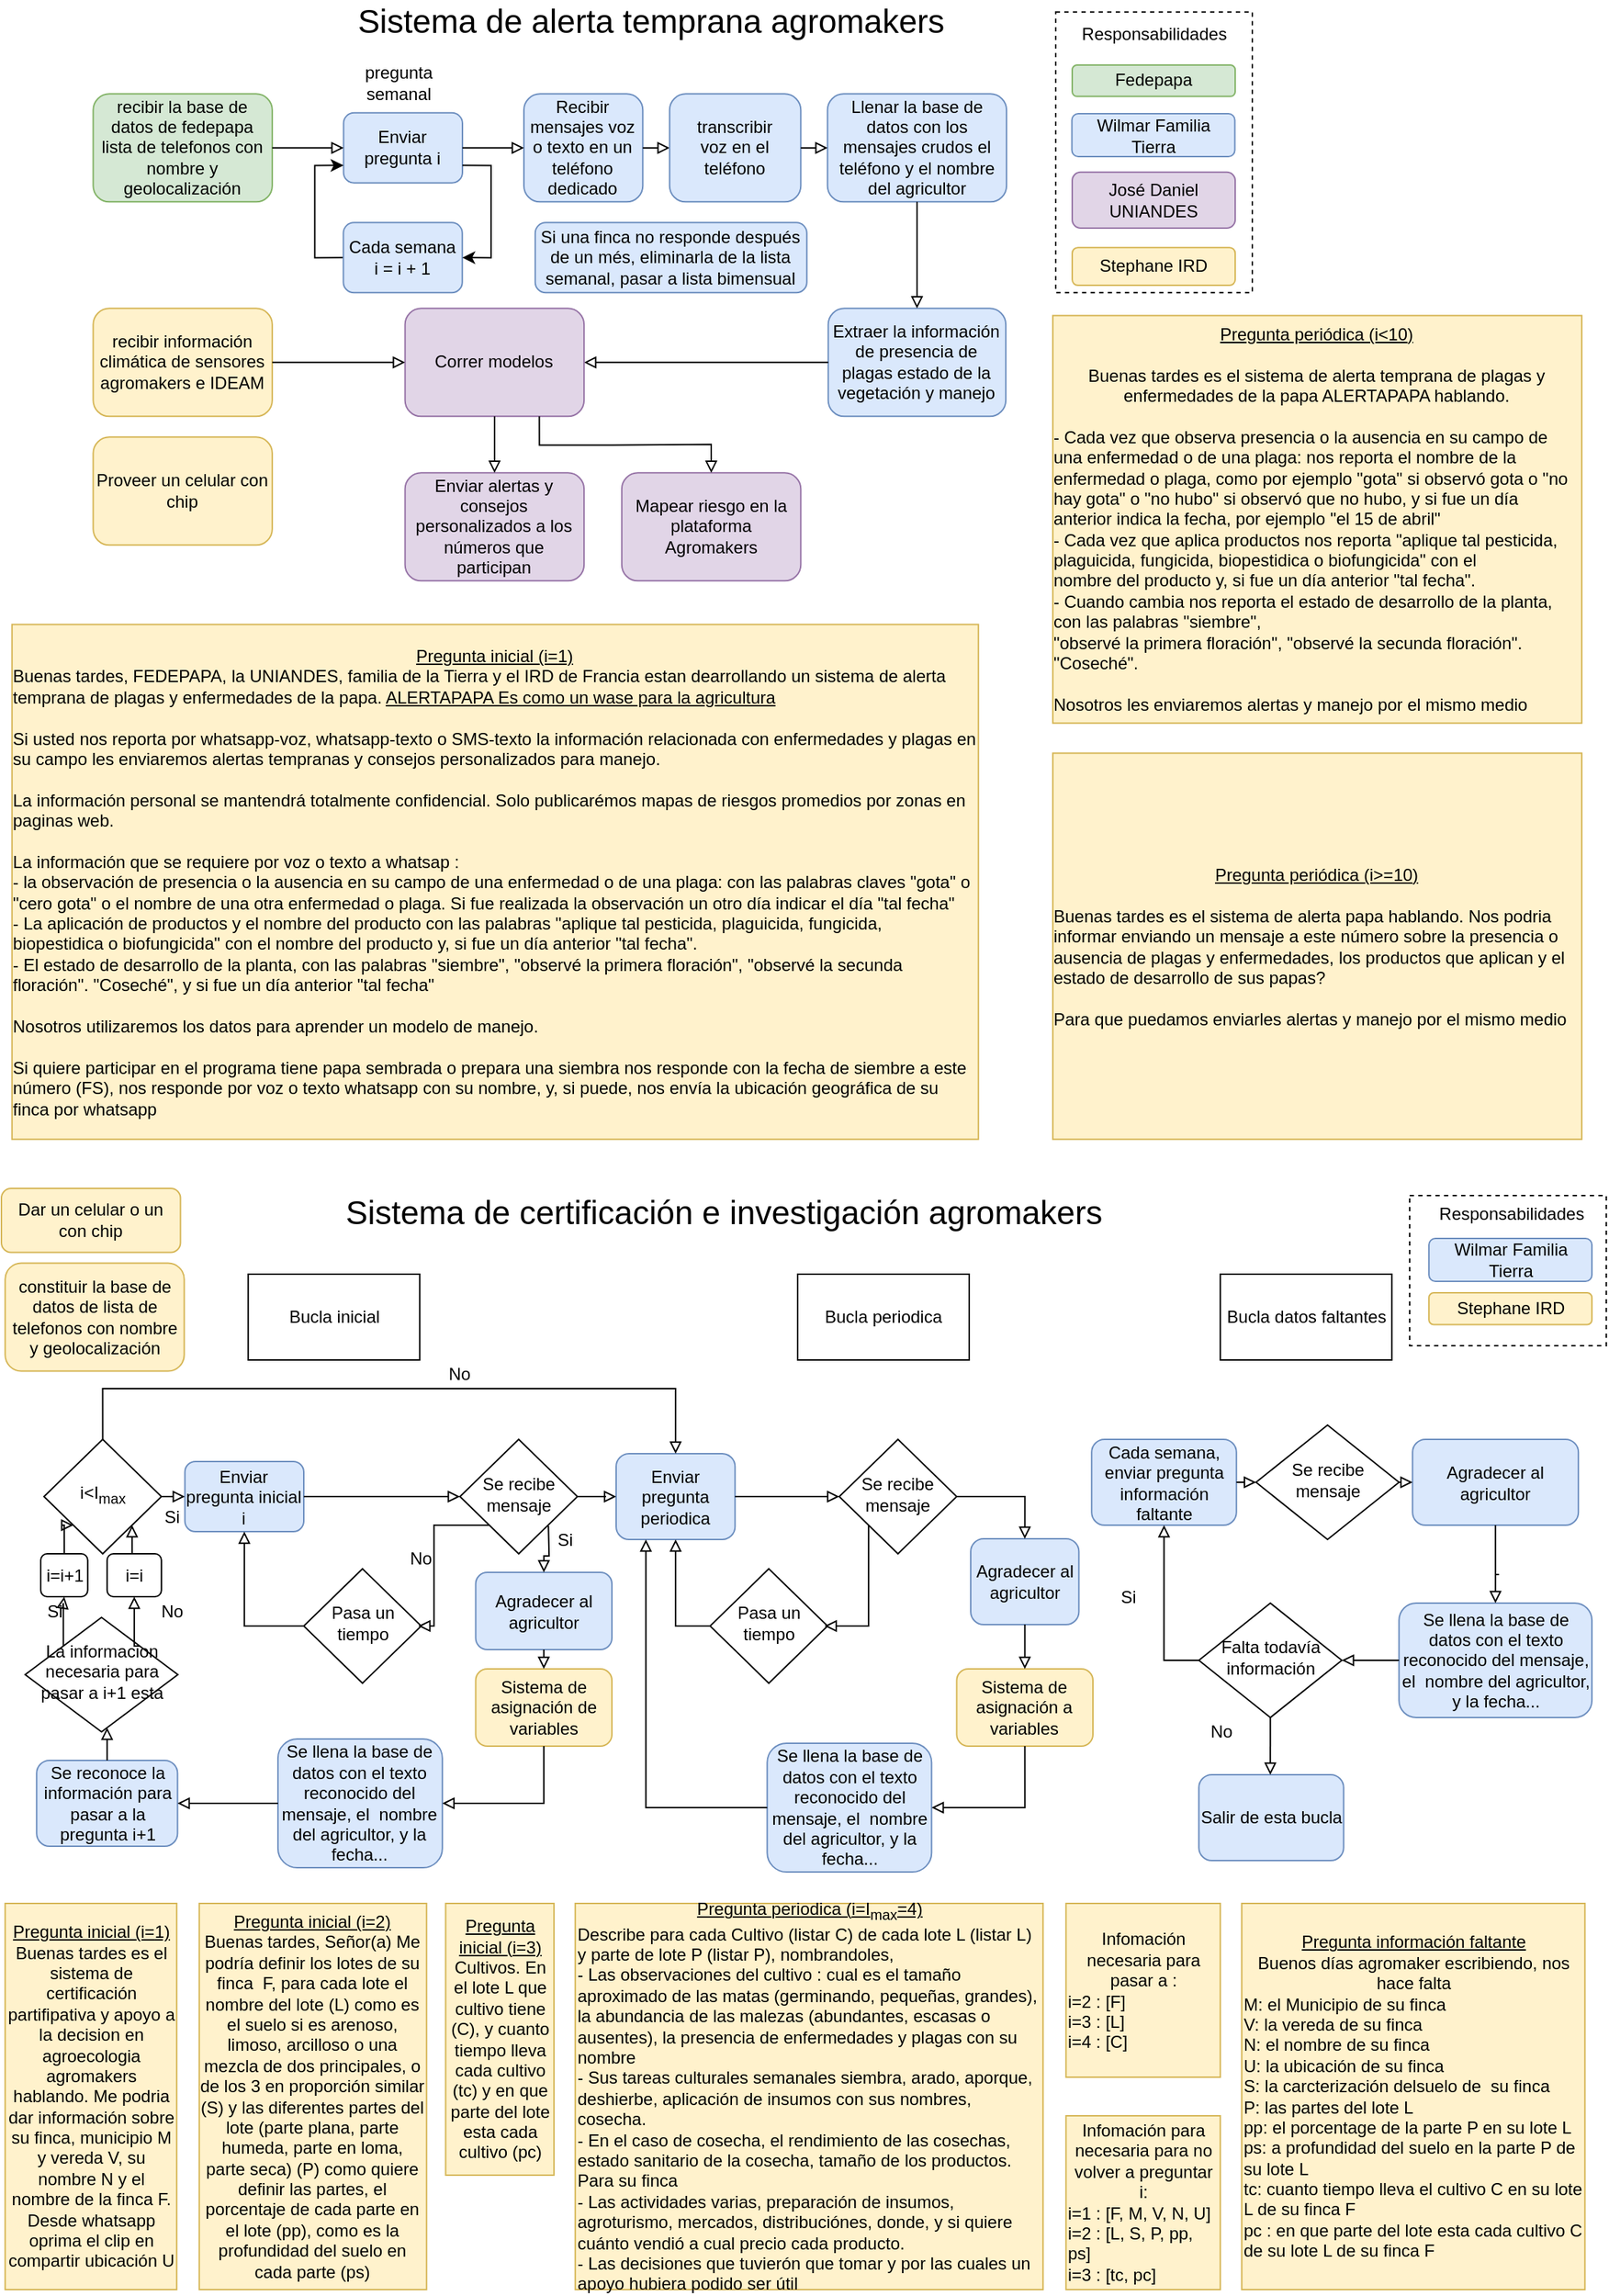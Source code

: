 <mxfile version="12.6.8" type="github">
  <diagram id="C5RBs43oDa-KdzZeNtuy" name="Page-1">
    <mxGraphModel dx="1458" dy="211" grid="1" gridSize="10" guides="1" tooltips="1" connect="1" arrows="1" fold="1" page="1" pageScale="1" pageWidth="1169" pageHeight="827" math="0" shadow="0">
      <root>
        <mxCell id="WIyWlLk6GJQsqaUBKTNV-0"/>
        <mxCell id="WIyWlLk6GJQsqaUBKTNV-1" parent="WIyWlLk6GJQsqaUBKTNV-0"/>
        <mxCell id="ntUJKvOIBmLxlDmZnV4F-119" value="&lt;font style=&quot;font-size: 23px&quot;&gt;Sistema de alerta temprana agromakers&lt;br&gt;&lt;/font&gt;" style="text;html=1;align=center;verticalAlign=middle;resizable=0;points=[];autosize=1;" parent="WIyWlLk6GJQsqaUBKTNV-1" vertex="1">
          <mxGeometry x="269.19" y="843.67" width="430" height="20" as="geometry"/>
        </mxCell>
        <mxCell id="ntUJKvOIBmLxlDmZnV4F-207" value="&lt;div&gt;&lt;u&gt;Pregunta inicial &lt;/u&gt;&lt;u&gt;&lt;u&gt;(i=&lt;/u&gt;1)&lt;/u&gt;&lt;br&gt;&lt;/div&gt;&lt;div align=&quot;left&quot;&gt;Buenas tardes, FEDEPAPA, la UNIANDES, familia de la Tierra y el IRD de Francia estan dearrollando un sistema de alerta temprana de plagas y enfermedades de la papa. &lt;u&gt;ALERTAPAPA Es como un wase para la agricultura&lt;/u&gt;&lt;br&gt;&lt;/div&gt;&lt;div align=&quot;left&quot;&gt;&lt;br&gt;&lt;/div&gt;&lt;div align=&quot;left&quot;&gt;Si usted nos reporta por whatsapp-voz, whatsapp-texto o SMS-texto la información relacionada con enfermedades y plagas en su campo les enviaremos alertas tempranas y consejos personalizados para manejo. &lt;br&gt;&lt;/div&gt;&lt;div align=&quot;left&quot;&gt;&lt;br&gt;&lt;/div&gt;&lt;div align=&quot;left&quot;&gt;La información personal se mantendrá totalmente confidencial. Solo publicarémos mapas de riesgos promedios por zonas en paginas web.&lt;br&gt;&lt;/div&gt;&lt;div align=&quot;left&quot;&gt;&lt;br&gt;&lt;/div&gt;&lt;div align=&quot;left&quot;&gt;La información que se requiere por voz o texto a whatsap :&lt;br&gt;&lt;/div&gt;&lt;div align=&quot;left&quot;&gt;- la observación de presencia o la ausencia en su campo de una enfermedad o de una plaga: con las palabras claves &quot;gota&quot; o &quot;cero gota&quot; o el nombre de una otra enfermedad o plaga. Si fue realizada la observación un otro día indicar el día &quot;tal fecha&quot;&lt;/div&gt;&lt;div align=&quot;left&quot;&gt;- La aplicación de productos y el nombre del producto con las palabras &quot;aplique tal pesticida, plaguicida, fungicida, biopestidica o biofungicida&quot; con el nombre del producto y, si fue un día anterior &quot;tal fecha&quot;.&lt;/div&gt;&lt;div align=&quot;left&quot;&gt;- El estado de desarrollo de la planta, con las palabras &quot;siembre&quot;, &quot;observé la primera floración&quot;, &quot;observé la secunda floración&quot;. &quot;Coseché&quot;, y si fue un día anterior &quot;tal fecha&quot;&lt;br&gt;&lt;/div&gt;&lt;div&gt;&lt;br&gt;&lt;/div&gt;&lt;div align=&quot;left&quot;&gt;Nosotros utilizaremos los datos para aprender un modelo de manejo.&lt;/div&gt;&lt;div align=&quot;left&quot;&gt;&lt;br&gt;&lt;/div&gt;&lt;div align=&quot;left&quot;&gt;Si quiere participar en el programa tiene papa sembrada o prepara una siembra nos responde con la fecha de siembre a este número (FS), nos responde por voz o texto whatsapp con su nombre, y, si puede, nos envía la ubicación geográfica de su finca por whatsapp&lt;br&gt;&lt;/div&gt;" style="rounded=0;whiteSpace=wrap;html=1;fillColor=#fff2cc;strokeColor=#d6b656;" parent="WIyWlLk6GJQsqaUBKTNV-1" vertex="1">
          <mxGeometry x="37.38" y="1275.67" width="676" height="360" as="geometry"/>
        </mxCell>
        <mxCell id="ntUJKvOIBmLxlDmZnV4F-208" value="&lt;div&gt;&lt;u&gt;Pregunta periódica &lt;/u&gt;&lt;u&gt;&lt;u&gt;(i&amp;lt;10&lt;/u&gt;)&lt;/u&gt;&lt;br&gt;&lt;/div&gt;&lt;div&gt;&lt;br&gt;&lt;/div&gt;&lt;div&gt;Buenas tardes es el sistema de alerta temprana de plagas y enfermedades de la papa ALERTAPAPA hablando.&lt;/div&gt;&lt;div&gt;&lt;div align=&quot;left&quot;&gt;&lt;br&gt;&lt;/div&gt;&lt;div align=&quot;left&quot;&gt;- Cada vez que observa presencia o la ausencia en su campo de una enfermedad o de una plaga: nos reporta el nombre de la enfermedad o plaga, como por ejemplo &quot;gota&quot; si observó gota o &quot;no hay gota&quot; o &quot;no hubo&quot; si observó que no hubo,  y si fue un día anterior indica la fecha, por ejemplo &quot;el 15 de abril&quot;&lt;/div&gt;&lt;div align=&quot;left&quot;&gt;- Cada vez que  aplica productos nos reporta &quot;aplique tal pesticida, plaguicida, fungicida, biopestidica o biofungicida&quot; con el &lt;br&gt;nombre del producto y, si fue un día anterior &quot;tal fecha&quot;.&lt;/div&gt;&lt;div align=&quot;left&quot;&gt;- Cuando cambia nos reporta el estado de desarrollo de la planta, con las palabras &quot;siembre&quot;, &lt;br&gt;&quot;observé la primera floración&quot;, &quot;observé la secunda floración&quot;. &lt;br&gt;&quot;Coseché&quot;.&lt;/div&gt;&lt;div align=&quot;left&quot;&gt;&lt;br&gt;&lt;/div&gt;&lt;div align=&quot;left&quot;&gt;Nosotros les enviaremos alertas y manejo por el mismo medio&lt;br&gt;&lt;/div&gt;&lt;/div&gt;" style="rounded=0;whiteSpace=wrap;html=1;fillColor=#fff2cc;strokeColor=#d6b656;" parent="WIyWlLk6GJQsqaUBKTNV-1" vertex="1">
          <mxGeometry x="765.44" y="1059.67" width="370" height="285" as="geometry"/>
        </mxCell>
        <mxCell id="hvtxytPNItjEq5nfnZEM-0" value="&lt;div&gt;&lt;u&gt;Pregunta periódica &lt;/u&gt;&lt;u&gt;&lt;u&gt;(i&amp;gt;=10&lt;/u&gt;)&lt;/u&gt;&lt;br&gt;&lt;/div&gt;&lt;div&gt;&lt;br&gt;&lt;/div&gt;&lt;div&gt;&lt;div align=&quot;left&quot;&gt;Buenas tardes es el sistema de alerta papa hablando. Nos podria informar enviando un mensaje a este número sobre la presencia o ausencia de plagas y enfermedades, los productos que aplican y el estado de desarrollo de sus papas?&lt;br&gt;&lt;/div&gt;&lt;div align=&quot;left&quot;&gt;&lt;br&gt;&lt;/div&gt;&lt;div align=&quot;left&quot;&gt;Para que puedamos enviarles alertas y manejo por el mismo medio&lt;br&gt;&lt;/div&gt;&lt;/div&gt;" style="rounded=0;whiteSpace=wrap;html=1;fillColor=#fff2cc;strokeColor=#d6b656;" vertex="1" parent="WIyWlLk6GJQsqaUBKTNV-1">
          <mxGeometry x="765.44" y="1365.67" width="370" height="270" as="geometry"/>
        </mxCell>
        <mxCell id="hvtxytPNItjEq5nfnZEM-2" value="Enviar pregunta i" style="rounded=1;whiteSpace=wrap;html=1;fillColor=#dae8fc;strokeColor=#6c8ebf;" vertex="1" parent="WIyWlLk6GJQsqaUBKTNV-1">
          <mxGeometry x="269.314" y="917.92" width="83.17" height="49" as="geometry"/>
        </mxCell>
        <mxCell id="hvtxytPNItjEq5nfnZEM-3" value="Recibir mensajes voz o texto en un teléfono dedicado" style="rounded=1;whiteSpace=wrap;html=1;fillColor=#dae8fc;strokeColor=#6c8ebf;" vertex="1" parent="WIyWlLk6GJQsqaUBKTNV-1">
          <mxGeometry x="395.47" y="904.67" width="83.17" height="75.5" as="geometry"/>
        </mxCell>
        <mxCell id="hvtxytPNItjEq5nfnZEM-4" style="edgeStyle=orthogonalEdgeStyle;rounded=0;orthogonalLoop=1;jettySize=auto;html=1;exitX=1;exitY=0.5;exitDx=0;exitDy=0;endArrow=block;endFill=0;entryX=0;entryY=0.5;entryDx=0;entryDy=0;" edge="1" parent="WIyWlLk6GJQsqaUBKTNV-1" source="hvtxytPNItjEq5nfnZEM-2" target="hvtxytPNItjEq5nfnZEM-3">
          <mxGeometry relative="1" as="geometry">
            <mxPoint x="390.605" y="992.92" as="sourcePoint"/>
            <mxPoint x="339.414" y="942.42" as="targetPoint"/>
          </mxGeometry>
        </mxCell>
        <mxCell id="hvtxytPNItjEq5nfnZEM-15" style="edgeStyle=orthogonalEdgeStyle;rounded=0;orthogonalLoop=1;jettySize=auto;html=1;endArrow=block;endFill=0;entryX=0;entryY=0.5;entryDx=0;entryDy=0;exitX=1;exitY=0.5;exitDx=0;exitDy=0;" edge="1" parent="WIyWlLk6GJQsqaUBKTNV-1" source="hvtxytPNItjEq5nfnZEM-3" target="hvtxytPNItjEq5nfnZEM-35">
          <mxGeometry relative="1" as="geometry">
            <mxPoint x="469.31" y="942.92" as="sourcePoint"/>
            <mxPoint x="491.44" y="952.42" as="targetPoint"/>
            <Array as="points"/>
          </mxGeometry>
        </mxCell>
        <mxCell id="hvtxytPNItjEq5nfnZEM-16" value="Llenar la base de datos con los mensajes crudos el teléfono y el nombre del agricultor" style="rounded=1;whiteSpace=wrap;html=1;fillColor=#dae8fc;strokeColor=#6c8ebf;" vertex="1" parent="WIyWlLk6GJQsqaUBKTNV-1">
          <mxGeometry x="607.84" y="904.67" width="125.24" height="75.5" as="geometry"/>
        </mxCell>
        <mxCell id="hvtxytPNItjEq5nfnZEM-17" value="recibir la base de datos de fedepapa lista de telefonos con nombre y geolocalización" style="rounded=1;whiteSpace=wrap;html=1;fillColor=#d5e8d4;strokeColor=#82b366;" vertex="1" parent="WIyWlLk6GJQsqaUBKTNV-1">
          <mxGeometry x="94.19" y="904.67" width="125.24" height="75.5" as="geometry"/>
        </mxCell>
        <mxCell id="hvtxytPNItjEq5nfnZEM-18" value="recibir información climática de sensores agromakers e IDEAM" style="rounded=1;whiteSpace=wrap;html=1;fillColor=#fff2cc;strokeColor=#d6b656;" vertex="1" parent="WIyWlLk6GJQsqaUBKTNV-1">
          <mxGeometry x="94.19" y="1054.67" width="125.24" height="75.5" as="geometry"/>
        </mxCell>
        <mxCell id="hvtxytPNItjEq5nfnZEM-19" value="Extraer la información de presencia de plagas estado de la vegetación y manejo" style="rounded=1;whiteSpace=wrap;html=1;fillColor=#dae8fc;strokeColor=#6c8ebf;" vertex="1" parent="WIyWlLk6GJQsqaUBKTNV-1">
          <mxGeometry x="608.34" y="1054.67" width="124.24" height="75.5" as="geometry"/>
        </mxCell>
        <mxCell id="hvtxytPNItjEq5nfnZEM-20" style="edgeStyle=orthogonalEdgeStyle;rounded=0;orthogonalLoop=1;jettySize=auto;html=1;endArrow=block;endFill=0;entryX=0.5;entryY=0;entryDx=0;entryDy=0;exitX=0.5;exitY=1;exitDx=0;exitDy=0;" edge="1" parent="WIyWlLk6GJQsqaUBKTNV-1" source="hvtxytPNItjEq5nfnZEM-16" target="hvtxytPNItjEq5nfnZEM-19">
          <mxGeometry relative="1" as="geometry">
            <mxPoint x="588.52" y="984.67" as="sourcePoint"/>
            <mxPoint x="536.31" y="952.42" as="targetPoint"/>
            <Array as="points"/>
          </mxGeometry>
        </mxCell>
        <mxCell id="hvtxytPNItjEq5nfnZEM-21" style="edgeStyle=orthogonalEdgeStyle;rounded=0;orthogonalLoop=1;jettySize=auto;html=1;endArrow=block;endFill=0;entryX=1;entryY=0.5;entryDx=0;entryDy=0;exitX=0;exitY=0.5;exitDx=0;exitDy=0;fontStyle=1" edge="1" parent="WIyWlLk6GJQsqaUBKTNV-1" source="hvtxytPNItjEq5nfnZEM-19" target="hvtxytPNItjEq5nfnZEM-22">
          <mxGeometry relative="1" as="geometry">
            <mxPoint x="498.64" y="972.42" as="sourcePoint"/>
            <mxPoint x="539.31" y="972.42" as="targetPoint"/>
            <Array as="points"/>
          </mxGeometry>
        </mxCell>
        <mxCell id="hvtxytPNItjEq5nfnZEM-22" value="Correr modelos" style="rounded=1;whiteSpace=wrap;html=1;fillColor=#e1d5e7;strokeColor=#9673a6;" vertex="1" parent="WIyWlLk6GJQsqaUBKTNV-1">
          <mxGeometry x="312.33" y="1054.67" width="125.24" height="75.5" as="geometry"/>
        </mxCell>
        <mxCell id="hvtxytPNItjEq5nfnZEM-23" style="edgeStyle=orthogonalEdgeStyle;rounded=0;orthogonalLoop=1;jettySize=auto;html=1;endArrow=block;endFill=0;entryX=0;entryY=0.5;entryDx=0;entryDy=0;exitX=1;exitY=0.5;exitDx=0;exitDy=0;fontStyle=1" edge="1" parent="WIyWlLk6GJQsqaUBKTNV-1" source="hvtxytPNItjEq5nfnZEM-18" target="hvtxytPNItjEq5nfnZEM-22">
          <mxGeometry relative="1" as="geometry">
            <mxPoint x="529.31" y="1102.42" as="sourcePoint"/>
            <mxPoint x="447.57" y="1102.42" as="targetPoint"/>
            <Array as="points"/>
          </mxGeometry>
        </mxCell>
        <mxCell id="hvtxytPNItjEq5nfnZEM-24" style="edgeStyle=orthogonalEdgeStyle;rounded=0;orthogonalLoop=1;jettySize=auto;html=1;endArrow=block;endFill=0;entryX=0;entryY=0.5;entryDx=0;entryDy=0;exitX=1;exitY=0.5;exitDx=0;exitDy=0;fontStyle=1" edge="1" parent="WIyWlLk6GJQsqaUBKTNV-1" source="hvtxytPNItjEq5nfnZEM-17" target="hvtxytPNItjEq5nfnZEM-2">
          <mxGeometry relative="1" as="geometry">
            <mxPoint x="539.31" y="1102.42" as="sourcePoint"/>
            <mxPoint x="457.57" y="1102.42" as="targetPoint"/>
            <Array as="points"/>
          </mxGeometry>
        </mxCell>
        <mxCell id="hvtxytPNItjEq5nfnZEM-25" value="Enviar alertas y consejos personalizados a los números que participan" style="rounded=1;whiteSpace=wrap;html=1;fillColor=#e1d5e7;strokeColor=#9673a6;" vertex="1" parent="WIyWlLk6GJQsqaUBKTNV-1">
          <mxGeometry x="312.33" y="1169.67" width="125.24" height="75.5" as="geometry"/>
        </mxCell>
        <mxCell id="hvtxytPNItjEq5nfnZEM-26" style="edgeStyle=orthogonalEdgeStyle;rounded=0;orthogonalLoop=1;jettySize=auto;html=1;endArrow=block;endFill=0;entryX=0.5;entryY=0;entryDx=0;entryDy=0;exitX=0.5;exitY=1;exitDx=0;exitDy=0;fontStyle=1" edge="1" parent="WIyWlLk6GJQsqaUBKTNV-1" source="hvtxytPNItjEq5nfnZEM-22" target="hvtxytPNItjEq5nfnZEM-25">
          <mxGeometry relative="1" as="geometry">
            <mxPoint x="529.31" y="1102.42" as="sourcePoint"/>
            <mxPoint x="447.57" y="1102.42" as="targetPoint"/>
            <Array as="points"/>
          </mxGeometry>
        </mxCell>
        <mxCell id="hvtxytPNItjEq5nfnZEM-29" style="edgeStyle=orthogonalEdgeStyle;rounded=0;orthogonalLoop=1;jettySize=auto;html=1;exitX=0;exitY=0.5;exitDx=0;exitDy=0;entryX=0;entryY=0.75;entryDx=0;entryDy=0;" edge="1" parent="WIyWlLk6GJQsqaUBKTNV-1" source="hvtxytPNItjEq5nfnZEM-27" target="hvtxytPNItjEq5nfnZEM-2">
          <mxGeometry relative="1" as="geometry"/>
        </mxCell>
        <mxCell id="hvtxytPNItjEq5nfnZEM-27" value="&lt;div&gt;Cada semana &lt;br&gt;&lt;/div&gt;&lt;div&gt;i = i + 1&lt;/div&gt;" style="rounded=1;whiteSpace=wrap;html=1;fillColor=#dae8fc;strokeColor=#6c8ebf;" vertex="1" parent="WIyWlLk6GJQsqaUBKTNV-1">
          <mxGeometry x="269.194" y="994.67" width="83.17" height="49" as="geometry"/>
        </mxCell>
        <mxCell id="hvtxytPNItjEq5nfnZEM-28" style="edgeStyle=orthogonalEdgeStyle;rounded=0;orthogonalLoop=1;jettySize=auto;html=1;exitX=1;exitY=0.75;exitDx=0;exitDy=0;entryX=1;entryY=0.5;entryDx=0;entryDy=0;" edge="1" parent="WIyWlLk6GJQsqaUBKTNV-1" source="hvtxytPNItjEq5nfnZEM-2" target="hvtxytPNItjEq5nfnZEM-27">
          <mxGeometry relative="1" as="geometry"/>
        </mxCell>
        <mxCell id="hvtxytPNItjEq5nfnZEM-30" value="Proveer un celular con chip" style="rounded=1;whiteSpace=wrap;html=1;fillColor=#fff2cc;strokeColor=#d6b656;" vertex="1" parent="WIyWlLk6GJQsqaUBKTNV-1">
          <mxGeometry x="94.19" y="1144.67" width="125.24" height="75.5" as="geometry"/>
        </mxCell>
        <mxCell id="hvtxytPNItjEq5nfnZEM-31" value="Fedepapa" style="rounded=1;whiteSpace=wrap;html=1;fillColor=#d5e8d4;strokeColor=#82b366;" vertex="1" parent="WIyWlLk6GJQsqaUBKTNV-1">
          <mxGeometry x="779.03" y="884.51" width="114" height="21.87" as="geometry"/>
        </mxCell>
        <mxCell id="hvtxytPNItjEq5nfnZEM-35" value="&lt;div&gt;transcribir &lt;br&gt;&lt;/div&gt;&lt;div&gt;voz en el &lt;br&gt;&lt;/div&gt;&lt;div&gt;teléfono&lt;/div&gt;" style="rounded=1;whiteSpace=wrap;html=1;fillColor=#dae8fc;strokeColor=#6c8ebf;" vertex="1" parent="WIyWlLk6GJQsqaUBKTNV-1">
          <mxGeometry x="497.38" y="904.67" width="91.78" height="75.5" as="geometry"/>
        </mxCell>
        <mxCell id="hvtxytPNItjEq5nfnZEM-37" style="edgeStyle=orthogonalEdgeStyle;rounded=0;orthogonalLoop=1;jettySize=auto;html=1;endArrow=block;endFill=0;exitX=1;exitY=0.5;exitDx=0;exitDy=0;entryX=0;entryY=0.5;entryDx=0;entryDy=0;" edge="1" parent="WIyWlLk6GJQsqaUBKTNV-1" source="hvtxytPNItjEq5nfnZEM-35" target="hvtxytPNItjEq5nfnZEM-16">
          <mxGeometry relative="1" as="geometry">
            <mxPoint x="498.64" y="962.42" as="sourcePoint"/>
            <mxPoint x="618.38" y="942.67" as="targetPoint"/>
            <Array as="points"/>
          </mxGeometry>
        </mxCell>
        <mxCell id="hvtxytPNItjEq5nfnZEM-38" value="Wilmar Familia Tierra" style="rounded=1;whiteSpace=wrap;html=1;fillColor=#dae8fc;strokeColor=#6c8ebf;" vertex="1" parent="WIyWlLk6GJQsqaUBKTNV-1">
          <mxGeometry x="778.78" y="918.51" width="114" height="30" as="geometry"/>
        </mxCell>
        <mxCell id="hvtxytPNItjEq5nfnZEM-39" value="José Daniel UNIANDES" style="rounded=1;whiteSpace=wrap;html=1;fillColor=#e1d5e7;strokeColor=#9673a6;" vertex="1" parent="WIyWlLk6GJQsqaUBKTNV-1">
          <mxGeometry x="779.03" y="959.38" width="114" height="39.13" as="geometry"/>
        </mxCell>
        <mxCell id="hvtxytPNItjEq5nfnZEM-41" value="Stephane IRD" style="rounded=1;whiteSpace=wrap;html=1;fillColor=#fff2cc;strokeColor=#d6b656;" vertex="1" parent="WIyWlLk6GJQsqaUBKTNV-1">
          <mxGeometry x="779.03" y="1012.13" width="114" height="26.38" as="geometry"/>
        </mxCell>
        <mxCell id="hvtxytPNItjEq5nfnZEM-44" value="Mapear riesgo en la plataforma Agromakers" style="rounded=1;whiteSpace=wrap;html=1;fillColor=#e1d5e7;strokeColor=#9673a6;" vertex="1" parent="WIyWlLk6GJQsqaUBKTNV-1">
          <mxGeometry x="463.92" y="1169.67" width="125.24" height="75.5" as="geometry"/>
        </mxCell>
        <mxCell id="hvtxytPNItjEq5nfnZEM-45" style="edgeStyle=orthogonalEdgeStyle;rounded=0;orthogonalLoop=1;jettySize=auto;html=1;endArrow=block;endFill=0;entryX=0.5;entryY=0;entryDx=0;entryDy=0;exitX=0.75;exitY=1;exitDx=0;exitDy=0;fontStyle=1" edge="1" parent="WIyWlLk6GJQsqaUBKTNV-1" source="hvtxytPNItjEq5nfnZEM-22" target="hvtxytPNItjEq5nfnZEM-44">
          <mxGeometry relative="1" as="geometry">
            <mxPoint x="384.95" y="1140.17" as="sourcePoint"/>
            <mxPoint x="384.95" y="1179.67" as="targetPoint"/>
            <Array as="points"/>
          </mxGeometry>
        </mxCell>
        <mxCell id="hvtxytPNItjEq5nfnZEM-46" value="Responsabilidades" style="text;html=1;align=center;verticalAlign=middle;resizable=0;points=[];autosize=1;" vertex="1" parent="WIyWlLk6GJQsqaUBKTNV-1">
          <mxGeometry x="776.03" y="852.51" width="120" height="20" as="geometry"/>
        </mxCell>
        <mxCell id="hvtxytPNItjEq5nfnZEM-47" value="pregunta semanal" style="text;html=1;strokeColor=none;fillColor=none;align=center;verticalAlign=middle;whiteSpace=wrap;rounded=0;" vertex="1" parent="WIyWlLk6GJQsqaUBKTNV-1">
          <mxGeometry x="288.19" y="886.67" width="40" height="20" as="geometry"/>
        </mxCell>
        <mxCell id="hvtxytPNItjEq5nfnZEM-49" value="Si una finca no responde después de un més, eliminarla de la lista semanal, pasar a lista bimensual" style="rounded=1;whiteSpace=wrap;html=1;fillColor=#dae8fc;strokeColor=#6c8ebf;" vertex="1" parent="WIyWlLk6GJQsqaUBKTNV-1">
          <mxGeometry x="403.38" y="994.67" width="190" height="49" as="geometry"/>
        </mxCell>
        <mxCell id="hvtxytPNItjEq5nfnZEM-147" value="" style="rounded=0;whiteSpace=wrap;html=1;dashed=1;fillColor=none;" vertex="1" parent="WIyWlLk6GJQsqaUBKTNV-1">
          <mxGeometry x="767.47" y="847.34" width="137.53" height="196.33" as="geometry"/>
        </mxCell>
        <mxCell id="hvtxytPNItjEq5nfnZEM-149" value="" style="group" vertex="1" connectable="0" parent="WIyWlLk6GJQsqaUBKTNV-1">
          <mxGeometry x="30" y="1670" width="1122.62" height="770" as="geometry"/>
        </mxCell>
        <mxCell id="hvtxytPNItjEq5nfnZEM-148" value="" style="group" vertex="1" connectable="0" parent="hvtxytPNItjEq5nfnZEM-149">
          <mxGeometry width="1122.62" height="770" as="geometry"/>
        </mxCell>
        <mxCell id="eJcWsqn1xugrgQTTtv47-0" value="&lt;div&gt;&lt;u&gt;Pregunta inicial &lt;/u&gt;&lt;u&gt;&lt;u&gt;(i=&lt;/u&gt;1)&lt;/u&gt;&lt;br&gt;&lt;/div&gt;&lt;div&gt;Buenas tardes es el sistema de certificación partifipativa y apoyo a la decision en agroecologia agromakers hablando. Me podria dar información sobre su finca, municipio M y vereda V, su nombre N y el nombre de la finca F. Desde whatsapp oprima el clip en compartir ubicación U&lt;br&gt;&lt;/div&gt;" style="rounded=0;whiteSpace=wrap;html=1;fillColor=#fff2cc;strokeColor=#d6b656;" parent="hvtxytPNItjEq5nfnZEM-148" vertex="1">
          <mxGeometry x="2.62" y="500" width="120" height="270" as="geometry"/>
        </mxCell>
        <mxCell id="eJcWsqn1xugrgQTTtv47-1" value="&lt;div&gt;&lt;u&gt;Pregunta inicial (i=2) &lt;/u&gt;&lt;br&gt;&lt;/div&gt;&lt;div&gt;Buenas tardes, Señor(a) Me podría definir los lotes de su finca&amp;nbsp; F, para cada lote el nombre del lote (L) como es el suelo si es arenoso, limoso, arcilloso o una mezcla de dos principales, o de los 3 en proporción similar (S) y las diferentes partes del lote (parte plana, parte humeda, parte en loma, parte seca) (P) como quiere definir las partes, el porcentaje de cada parte en el lote (pp), como es la profundidad del suelo en cada parte (ps)&lt;br&gt;&lt;/div&gt;" style="rounded=0;whiteSpace=wrap;html=1;fillColor=#fff2cc;strokeColor=#d6b656;" parent="hvtxytPNItjEq5nfnZEM-148" vertex="1">
          <mxGeometry x="138.37" y="500" width="159" height="270" as="geometry"/>
        </mxCell>
        <mxCell id="eJcWsqn1xugrgQTTtv47-3" value="&lt;u&gt;Pregunta inicial (&lt;/u&gt;&lt;u&gt;&lt;u&gt;i=&lt;/u&gt;3) &lt;/u&gt;Cultivos. En el lote L que cultivo tiene (C), y cuanto tiempo lleva cada cultivo (tc) y en que parte del lote esta cada cultivo (pc)" style="rounded=0;whiteSpace=wrap;html=1;fillColor=#fff2cc;strokeColor=#d6b656;" parent="hvtxytPNItjEq5nfnZEM-148" vertex="1">
          <mxGeometry x="310.74" y="500" width="75.75" height="190" as="geometry"/>
        </mxCell>
        <mxCell id="eJcWsqn1xugrgQTTtv47-4" value="&lt;div align=&quot;center&quot;&gt;&lt;u&gt;Pregunta periodica (&lt;/u&gt;&lt;u&gt;&lt;u&gt;i=&lt;/u&gt;I&lt;sub&gt;max&lt;/sub&gt;=4)&lt;br&gt;&lt;/u&gt;&lt;/div&gt;&lt;div align=&quot;left&quot;&gt;Describe para cada Cultivo (listar C) de cada lote L (listar L) y parte de lote P (listar P), nombrandoles, &lt;br&gt;&lt;/div&gt;&lt;div align=&quot;left&quot;&gt;- Las observaciones del cultivo : cual es el tamaño aproximado de las matas (germinando, pequeñas, grandes), la abundancia de las malezas (abundantes, escasas o ausentes), la presencia de enfermedades y plagas con su nombre&lt;/div&gt;&lt;div align=&quot;left&quot;&gt;- Sus tareas culturales semanales siembra, arado, aporque, deshierbe, aplicación de insumos con sus nombres, cosecha.&lt;/div&gt;&lt;div&gt;- En el caso de cosecha, el rendimiento de las cosechas, estado sanitario de la cosecha, tamaño de los productos.&lt;/div&gt;&lt;div&gt;Para su finca&lt;br&gt;&lt;/div&gt;&lt;div&gt;- Las actividades varias, preparación de insumos, agroturismo, mercados, distribuciónes, donde, y si quiere cuánto vendió a cual precio cada producto.&lt;br&gt;&lt;/div&gt;&lt;div&gt;- Las decisiones que tuvierón que tomar y por las cuales un apoyo hubiera podido ser útil&lt;br&gt;&lt;/div&gt;" style="rounded=0;whiteSpace=wrap;html=1;align=left;fillColor=#fff2cc;strokeColor=#d6b656;" parent="hvtxytPNItjEq5nfnZEM-148" vertex="1">
          <mxGeometry x="401.37" y="500" width="327.25" height="270" as="geometry"/>
        </mxCell>
        <mxCell id="ntUJKvOIBmLxlDmZnV4F-77" value="No" style="text;html=1;align=center;verticalAlign=middle;resizable=0;points=[];autosize=1;" parent="hvtxytPNItjEq5nfnZEM-148" vertex="1">
          <mxGeometry x="304.87" y="120" width="30" height="20" as="geometry"/>
        </mxCell>
        <mxCell id="ntUJKvOIBmLxlDmZnV4F-81" value="&lt;div&gt;Infomación necesaria para pasar a :&lt;/div&gt;&lt;div align=&quot;left&quot;&gt;i=2 : [F]&lt;/div&gt;&lt;div align=&quot;left&quot;&gt;i=3 : [L]&lt;/div&gt;&lt;div align=&quot;left&quot;&gt;i=4 : [C]&lt;br&gt;&lt;/div&gt;" style="rounded=0;whiteSpace=wrap;html=1;fillColor=#fff2cc;strokeColor=#d6b656;" parent="hvtxytPNItjEq5nfnZEM-148" vertex="1">
          <mxGeometry x="744.68" y="500" width="107.94" height="121.5" as="geometry"/>
        </mxCell>
        <mxCell id="ntUJKvOIBmLxlDmZnV4F-82" value="&lt;div&gt;Infomación para necesaria para no volver a preguntar i:&lt;/div&gt;&lt;div align=&quot;left&quot;&gt;i=1 : [F, M, V, N, U]&lt;/div&gt;&lt;div align=&quot;left&quot;&gt;i=2 : [L, S, P, pp, ps]&lt;/div&gt;&lt;div align=&quot;left&quot;&gt;i=3 : [tc, pc]&lt;br&gt;&lt;/div&gt;" style="rounded=0;whiteSpace=wrap;html=1;fillColor=#fff2cc;strokeColor=#d6b656;" parent="hvtxytPNItjEq5nfnZEM-148" vertex="1">
          <mxGeometry x="744.68" y="648.5" width="107.94" height="121.5" as="geometry"/>
        </mxCell>
        <mxCell id="ntUJKvOIBmLxlDmZnV4F-86" value="Cada semana, enviar pregunta información faltante" style="rounded=1;whiteSpace=wrap;html=1;fillColor=#dae8fc;strokeColor=#6c8ebf;" parent="hvtxytPNItjEq5nfnZEM-148" vertex="1">
          <mxGeometry x="762.62" y="175.5" width="101.25" height="60" as="geometry"/>
        </mxCell>
        <mxCell id="ntUJKvOIBmLxlDmZnV4F-87" value="&lt;div&gt;&lt;u&gt;Pregunta información faltante &lt;br&gt;&lt;/u&gt;&lt;/div&gt;&lt;div&gt;Buenos días agromaker escribiendo, nos hace falta &lt;br&gt;&lt;/div&gt;&lt;div align=&quot;left&quot;&gt;M: el Municipio de su finca&lt;/div&gt;&lt;div align=&quot;left&quot;&gt;V: la vereda de su finca&lt;/div&gt;&lt;div align=&quot;left&quot;&gt;N: el nombre de su finca&lt;/div&gt;&lt;div align=&quot;left&quot;&gt;U: la ubicación de su finca&lt;/div&gt;&lt;div align=&quot;left&quot;&gt;S: la carcterización delsuelo de&amp;nbsp; su finca&lt;br&gt;&lt;/div&gt;&lt;div align=&quot;left&quot;&gt;P: las partes del lote L&lt;br&gt;&lt;/div&gt;&lt;div align=&quot;left&quot;&gt;pp: el porcentage de la parte P en su lote L&lt;/div&gt;&lt;div align=&quot;left&quot;&gt;ps: a profundidad del suelo en la parte P de su lote L&lt;/div&gt;&lt;div align=&quot;left&quot;&gt;tc: cuanto tiempo lleva el cultivo C en su lote L de su finca F&lt;/div&gt;&lt;div align=&quot;left&quot;&gt;pc : en que parte del lote esta cada cultivo C de su lote L de su finca F&lt;br&gt;&lt;/div&gt;" style="rounded=0;whiteSpace=wrap;html=1;fillColor=#fff2cc;strokeColor=#d6b656;" parent="hvtxytPNItjEq5nfnZEM-148" vertex="1">
          <mxGeometry x="867.62" y="500" width="240.06" height="270" as="geometry"/>
        </mxCell>
        <mxCell id="ntUJKvOIBmLxlDmZnV4F-90" value="Se llena la base de datos con el texto reconocido del mensaje, el&amp;nbsp; nombre del agricultor, y la fecha..." style="rounded=1;whiteSpace=wrap;html=1;fillColor=#dae8fc;strokeColor=#6c8ebf;" parent="hvtxytPNItjEq5nfnZEM-148" vertex="1">
          <mxGeometry x="977.62" y="290" width="134.94" height="80" as="geometry"/>
        </mxCell>
        <mxCell id="ntUJKvOIBmLxlDmZnV4F-91" value="Agradecer al agricultor" style="rounded=1;whiteSpace=wrap;html=1;fillColor=#dae8fc;strokeColor=#6c8ebf;" parent="hvtxytPNItjEq5nfnZEM-148" vertex="1">
          <mxGeometry x="987.09" y="175.5" width="116" height="60" as="geometry"/>
        </mxCell>
        <mxCell id="ntUJKvOIBmLxlDmZnV4F-88" style="edgeStyle=orthogonalEdgeStyle;rounded=0;orthogonalLoop=1;jettySize=auto;html=1;endArrow=block;endFill=0;entryX=0.5;entryY=0;entryDx=0;entryDy=0;exitX=0.5;exitY=1;exitDx=0;exitDy=0;" parent="hvtxytPNItjEq5nfnZEM-148" source="ntUJKvOIBmLxlDmZnV4F-91" target="ntUJKvOIBmLxlDmZnV4F-90" edge="1">
          <mxGeometry relative="1" as="geometry">
            <mxPoint x="1533.69" y="-15.5" as="sourcePoint"/>
            <mxPoint x="1213.69" y="-35.5" as="targetPoint"/>
            <Array as="points">
              <mxPoint x="1047.62" y="270"/>
              <mxPoint x="1047.62" y="270"/>
            </Array>
          </mxGeometry>
        </mxCell>
        <mxCell id="ntUJKvOIBmLxlDmZnV4F-92" style="edgeStyle=orthogonalEdgeStyle;rounded=0;orthogonalLoop=1;jettySize=auto;html=1;exitX=1;exitY=0.5;exitDx=0;exitDy=0;endArrow=block;endFill=0;entryX=0;entryY=0.5;entryDx=0;entryDy=0;" parent="hvtxytPNItjEq5nfnZEM-148" source="ntUJKvOIBmLxlDmZnV4F-86" target="ntUJKvOIBmLxlDmZnV4F-96" edge="1">
          <mxGeometry relative="1" as="geometry">
            <mxPoint x="1482.44" y="135.5" as="sourcePoint"/>
            <mxPoint x="1644.32" y="241.5" as="targetPoint"/>
          </mxGeometry>
        </mxCell>
        <mxCell id="ntUJKvOIBmLxlDmZnV4F-96" value="Se recibe mensaje" style="rhombus;whiteSpace=wrap;html=1;shadow=0;fontFamily=Helvetica;fontSize=12;align=center;strokeWidth=1;spacing=6;spacingTop=-4;" parent="hvtxytPNItjEq5nfnZEM-148" vertex="1">
          <mxGeometry x="877.62" y="165.5" width="100" height="80" as="geometry"/>
        </mxCell>
        <mxCell id="ntUJKvOIBmLxlDmZnV4F-97" style="edgeStyle=orthogonalEdgeStyle;rounded=0;orthogonalLoop=1;jettySize=auto;html=1;endArrow=block;endFill=0;entryX=0.5;entryY=1;entryDx=0;entryDy=0;exitX=0;exitY=0.5;exitDx=0;exitDy=0;" parent="hvtxytPNItjEq5nfnZEM-148" source="ntUJKvOIBmLxlDmZnV4F-98" target="ntUJKvOIBmLxlDmZnV4F-86" edge="1">
          <mxGeometry relative="1" as="geometry">
            <mxPoint x="1681.82" y="264.5" as="sourcePoint"/>
            <mxPoint x="1396.502" y="70" as="targetPoint"/>
          </mxGeometry>
        </mxCell>
        <mxCell id="ntUJKvOIBmLxlDmZnV4F-98" value="Falta todavía información" style="rhombus;whiteSpace=wrap;html=1;shadow=0;fontFamily=Helvetica;fontSize=12;align=center;strokeWidth=1;spacing=6;spacingTop=-4;" parent="hvtxytPNItjEq5nfnZEM-148" vertex="1">
          <mxGeometry x="837.62" y="290" width="100" height="80" as="geometry"/>
        </mxCell>
        <mxCell id="ntUJKvOIBmLxlDmZnV4F-99" style="edgeStyle=orthogonalEdgeStyle;rounded=0;orthogonalLoop=1;jettySize=auto;html=1;endArrow=block;endFill=0;entryX=1;entryY=0.5;entryDx=0;entryDy=0;exitX=0;exitY=0.5;exitDx=0;exitDy=0;" parent="hvtxytPNItjEq5nfnZEM-148" source="ntUJKvOIBmLxlDmZnV4F-90" target="ntUJKvOIBmLxlDmZnV4F-98" edge="1">
          <mxGeometry relative="1" as="geometry">
            <mxPoint x="1300.5" y="214" as="sourcePoint"/>
            <mxPoint x="1030.745" y="164" as="targetPoint"/>
          </mxGeometry>
        </mxCell>
        <mxCell id="ntUJKvOIBmLxlDmZnV4F-100" value="Salir de esta bucla" style="rounded=1;whiteSpace=wrap;html=1;fillColor=#dae8fc;strokeColor=#6c8ebf;" parent="hvtxytPNItjEq5nfnZEM-148" vertex="1">
          <mxGeometry x="837.62" y="410" width="101.25" height="60" as="geometry"/>
        </mxCell>
        <mxCell id="ntUJKvOIBmLxlDmZnV4F-101" style="edgeStyle=orthogonalEdgeStyle;rounded=0;orthogonalLoop=1;jettySize=auto;html=1;endArrow=block;endFill=0;entryX=0.5;entryY=0;entryDx=0;entryDy=0;exitX=0.5;exitY=1;exitDx=0;exitDy=0;" parent="hvtxytPNItjEq5nfnZEM-148" source="ntUJKvOIBmLxlDmZnV4F-98" target="ntUJKvOIBmLxlDmZnV4F-100" edge="1">
          <mxGeometry relative="1" as="geometry">
            <mxPoint x="1202.62" y="190" as="sourcePoint"/>
            <mxPoint x="1040.745" y="150" as="targetPoint"/>
            <Array as="points">
              <mxPoint x="888.62" y="410"/>
            </Array>
          </mxGeometry>
        </mxCell>
        <mxCell id="ntUJKvOIBmLxlDmZnV4F-102" value="Si" style="text;html=1;align=center;verticalAlign=middle;resizable=0;points=[];autosize=1;" parent="hvtxytPNItjEq5nfnZEM-148" vertex="1">
          <mxGeometry x="772.62" y="276" width="30" height="20" as="geometry"/>
        </mxCell>
        <mxCell id="ntUJKvOIBmLxlDmZnV4F-103" value="No" style="text;html=1;align=center;verticalAlign=middle;resizable=0;points=[];autosize=1;" parent="hvtxytPNItjEq5nfnZEM-148" vertex="1">
          <mxGeometry x="837.62" y="370" width="30" height="20" as="geometry"/>
        </mxCell>
        <mxCell id="LFKima_Gjq3WjR07UFZ1-4" value="Enviar pregunta inicial i" style="rounded=1;whiteSpace=wrap;html=1;fillColor=#dae8fc;strokeColor=#6c8ebf;" parent="hvtxytPNItjEq5nfnZEM-148" vertex="1">
          <mxGeometry x="128.334" y="191" width="83.17" height="49" as="geometry"/>
        </mxCell>
        <mxCell id="LFKima_Gjq3WjR07UFZ1-41" value="Se llena la base de datos con el texto reconocido del mensaje, el&amp;nbsp; nombre del agricultor, y la fecha..." style="rounded=1;whiteSpace=wrap;html=1;fillColor=#dae8fc;strokeColor=#6c8ebf;" parent="hvtxytPNItjEq5nfnZEM-148" vertex="1">
          <mxGeometry x="193.43" y="385" width="115" height="90" as="geometry"/>
        </mxCell>
        <mxCell id="LFKima_Gjq3WjR07UFZ1-51" value="Agradecer al agricultor" style="rounded=1;whiteSpace=wrap;html=1;fillColor=#dae8fc;strokeColor=#6c8ebf;" parent="hvtxytPNItjEq5nfnZEM-148" vertex="1">
          <mxGeometry x="331.75" y="268.5" width="95.29" height="54" as="geometry"/>
        </mxCell>
        <mxCell id="hvtxytPNItjEq5nfnZEM-136" value="Sistema de asignación a variables" style="rounded=1;whiteSpace=wrap;html=1;fillColor=#fff2cc;strokeColor=#d6b656;" vertex="1" parent="hvtxytPNItjEq5nfnZEM-148">
          <mxGeometry x="668.22" y="336" width="95.29" height="54" as="geometry"/>
        </mxCell>
        <mxCell id="ntUJKvOIBmLxlDmZnV4F-12" value="Enviar pregunta periodica" style="rounded=1;whiteSpace=wrap;html=1;fillColor=#dae8fc;strokeColor=#6c8ebf;" parent="hvtxytPNItjEq5nfnZEM-148" vertex="1">
          <mxGeometry x="430.004" y="185.5" width="83.17" height="60" as="geometry"/>
        </mxCell>
        <mxCell id="ntUJKvOIBmLxlDmZnV4F-25" style="edgeStyle=orthogonalEdgeStyle;rounded=0;orthogonalLoop=1;jettySize=auto;html=1;exitX=1;exitY=0.5;exitDx=0;exitDy=0;endArrow=block;endFill=0;entryX=0;entryY=0.5;entryDx=0;entryDy=0;" parent="hvtxytPNItjEq5nfnZEM-148" source="LFKima_Gjq3WjR07UFZ1-4" target="LFKima_Gjq3WjR07UFZ1-14" edge="1">
          <mxGeometry relative="1" as="geometry">
            <mxPoint x="303.915" y="266" as="sourcePoint"/>
            <mxPoint x="303.915" y="306" as="targetPoint"/>
          </mxGeometry>
        </mxCell>
        <mxCell id="ntUJKvOIBmLxlDmZnV4F-26" value="La informacion necesaria para pasar a i+1 esta" style="rhombus;whiteSpace=wrap;html=1;shadow=0;fontFamily=Helvetica;fontSize=12;align=center;strokeWidth=1;spacing=6;spacingTop=-4;" parent="hvtxytPNItjEq5nfnZEM-148" vertex="1">
          <mxGeometry x="16.62" y="300" width="106.786" height="80" as="geometry"/>
        </mxCell>
        <mxCell id="ntUJKvOIBmLxlDmZnV4F-29" style="edgeStyle=orthogonalEdgeStyle;rounded=0;orthogonalLoop=1;jettySize=auto;html=1;endArrow=block;endFill=0;exitX=0;exitY=0;exitDx=0;exitDy=0;entryX=0.5;entryY=1;entryDx=0;entryDy=0;" parent="hvtxytPNItjEq5nfnZEM-148" source="ntUJKvOIBmLxlDmZnV4F-26" target="ntUJKvOIBmLxlDmZnV4F-52" edge="1">
          <mxGeometry relative="1" as="geometry">
            <mxPoint x="-44.166" y="370" as="sourcePoint"/>
            <mxPoint x="29.763" y="216" as="targetPoint"/>
            <Array as="points">
              <mxPoint x="43.727" y="290"/>
            </Array>
          </mxGeometry>
        </mxCell>
        <mxCell id="ntUJKvOIBmLxlDmZnV4F-33" style="edgeStyle=orthogonalEdgeStyle;rounded=0;orthogonalLoop=1;jettySize=auto;html=1;exitX=1;exitY=0.5;exitDx=0;exitDy=0;endArrow=block;endFill=0;" parent="hvtxytPNItjEq5nfnZEM-148" source="LFKima_Gjq3WjR07UFZ1-14" target="ntUJKvOIBmLxlDmZnV4F-12" edge="1">
          <mxGeometry relative="1" as="geometry">
            <mxPoint x="75.968" y="300" as="sourcePoint"/>
            <mxPoint x="136.549" y="226" as="targetPoint"/>
            <Array as="points"/>
          </mxGeometry>
        </mxCell>
        <mxCell id="ntUJKvOIBmLxlDmZnV4F-44" value="No" style="text;html=1;align=center;verticalAlign=middle;resizable=0;points=[];autosize=1;" parent="hvtxytPNItjEq5nfnZEM-148" vertex="1">
          <mxGeometry x="277.565" y="248.5" width="30" height="20" as="geometry"/>
        </mxCell>
        <mxCell id="ntUJKvOIBmLxlDmZnV4F-45" value="Si" style="text;html=1;align=center;verticalAlign=middle;resizable=0;points=[];autosize=1;" parent="hvtxytPNItjEq5nfnZEM-148" vertex="1">
          <mxGeometry x="378.9" y="235.5" width="30" height="20" as="geometry"/>
        </mxCell>
        <mxCell id="ntUJKvOIBmLxlDmZnV4F-46" value="Pasa un tiempo " style="rhombus;whiteSpace=wrap;html=1;shadow=0;fontFamily=Helvetica;fontSize=12;align=center;strokeWidth=1;spacing=6;spacingTop=-4;" parent="hvtxytPNItjEq5nfnZEM-148" vertex="1">
          <mxGeometry x="211.504" y="266" width="82.143" height="80" as="geometry"/>
        </mxCell>
        <mxCell id="ntUJKvOIBmLxlDmZnV4F-47" style="edgeStyle=orthogonalEdgeStyle;rounded=0;orthogonalLoop=1;jettySize=auto;html=1;endArrow=block;endFill=0;entryX=0.5;entryY=1;entryDx=0;entryDy=0;exitX=0;exitY=0.5;exitDx=0;exitDy=0;" parent="hvtxytPNItjEq5nfnZEM-148" source="ntUJKvOIBmLxlDmZnV4F-46" target="LFKima_Gjq3WjR07UFZ1-4" edge="1">
          <mxGeometry relative="1" as="geometry">
            <mxPoint x="186.861" y="350" as="sourcePoint"/>
            <mxPoint x="277.218" y="360" as="targetPoint"/>
            <Array as="points">
              <mxPoint x="169.611" y="306"/>
            </Array>
          </mxGeometry>
        </mxCell>
        <mxCell id="LFKima_Gjq3WjR07UFZ1-14" value="Se recibe mensaje" style="rhombus;whiteSpace=wrap;html=1;shadow=0;fontFamily=Helvetica;fontSize=12;align=center;strokeWidth=1;spacing=6;spacingTop=-4;" parent="hvtxytPNItjEq5nfnZEM-148" vertex="1">
          <mxGeometry x="320.754" y="175.5" width="82.143" height="80" as="geometry"/>
        </mxCell>
        <mxCell id="LFKima_Gjq3WjR07UFZ1-54" style="edgeStyle=orthogonalEdgeStyle;rounded=0;orthogonalLoop=1;jettySize=auto;html=1;endArrow=block;endFill=0;" parent="hvtxytPNItjEq5nfnZEM-148" target="LFKima_Gjq3WjR07UFZ1-51" edge="1">
          <mxGeometry relative="1" as="geometry">
            <mxPoint x="382.62" y="236" as="sourcePoint"/>
          </mxGeometry>
        </mxCell>
        <mxCell id="ntUJKvOIBmLxlDmZnV4F-43" style="edgeStyle=orthogonalEdgeStyle;rounded=0;orthogonalLoop=1;jettySize=auto;html=1;exitX=0;exitY=1;exitDx=0;exitDy=0;endArrow=block;endFill=0;entryX=0.975;entryY=0.5;entryDx=0;entryDy=0;entryPerimeter=0;" parent="hvtxytPNItjEq5nfnZEM-148" source="LFKima_Gjq3WjR07UFZ1-14" target="ntUJKvOIBmLxlDmZnV4F-46" edge="1">
          <mxGeometry relative="1" as="geometry">
            <mxPoint x="357.308" y="286" as="sourcePoint"/>
            <mxPoint x="336.772" y="420" as="targetPoint"/>
            <Array as="points">
              <mxPoint x="302.62" y="236"/>
              <mxPoint x="302.62" y="306"/>
            </Array>
          </mxGeometry>
        </mxCell>
        <mxCell id="ntUJKvOIBmLxlDmZnV4F-52" value="i=i+1" style="rounded=1;whiteSpace=wrap;html=1;" parent="hvtxytPNItjEq5nfnZEM-148" vertex="1">
          <mxGeometry x="27.504" y="255.5" width="32.857" height="30" as="geometry"/>
        </mxCell>
        <mxCell id="ntUJKvOIBmLxlDmZnV4F-58" value="No" style="text;html=1;align=center;verticalAlign=middle;resizable=0;points=[];autosize=1;" parent="hvtxytPNItjEq5nfnZEM-148" vertex="1">
          <mxGeometry x="103.691" y="285.5" width="30" height="20" as="geometry"/>
        </mxCell>
        <mxCell id="ntUJKvOIBmLxlDmZnV4F-59" value="Si" style="text;html=1;align=center;verticalAlign=middle;resizable=0;points=[];autosize=1;" parent="hvtxytPNItjEq5nfnZEM-148" vertex="1">
          <mxGeometry x="21.549" y="285.5" width="30" height="20" as="geometry"/>
        </mxCell>
        <mxCell id="ntUJKvOIBmLxlDmZnV4F-60" style="edgeStyle=orthogonalEdgeStyle;rounded=0;orthogonalLoop=1;jettySize=auto;html=1;endArrow=block;endFill=0;exitX=1;exitY=0;exitDx=0;exitDy=0;entryX=0.5;entryY=1;entryDx=0;entryDy=0;" parent="hvtxytPNItjEq5nfnZEM-148" source="ntUJKvOIBmLxlDmZnV4F-26" target="ntUJKvOIBmLxlDmZnV4F-61" edge="1">
          <mxGeometry relative="1" as="geometry">
            <mxPoint x="-15.416" y="346" as="sourcePoint"/>
            <mxPoint x="17.441" y="290" as="targetPoint"/>
            <Array as="points">
              <mxPoint x="93.013" y="320"/>
            </Array>
          </mxGeometry>
        </mxCell>
        <mxCell id="ntUJKvOIBmLxlDmZnV4F-61" value="i=i" style="rounded=1;whiteSpace=wrap;html=1;" parent="hvtxytPNItjEq5nfnZEM-148" vertex="1">
          <mxGeometry x="73.915" y="255.5" width="37.991" height="30" as="geometry"/>
        </mxCell>
        <mxCell id="ntUJKvOIBmLxlDmZnV4F-63" value="Se llena la base de datos con el texto reconocido del mensaje, el&amp;nbsp; nombre del agricultor, y la fecha..." style="rounded=1;whiteSpace=wrap;html=1;fillColor=#dae8fc;strokeColor=#6c8ebf;" parent="hvtxytPNItjEq5nfnZEM-148" vertex="1">
          <mxGeometry x="535.66" y="388" width="115" height="90" as="geometry"/>
        </mxCell>
        <mxCell id="ntUJKvOIBmLxlDmZnV4F-64" value="Agradecer al agricultor" style="rounded=1;whiteSpace=wrap;html=1;fillColor=#dae8fc;strokeColor=#6c8ebf;" parent="hvtxytPNItjEq5nfnZEM-148" vertex="1">
          <mxGeometry x="678.03" y="245" width="75.67" height="60" as="geometry"/>
        </mxCell>
        <mxCell id="ntUJKvOIBmLxlDmZnV4F-39" style="edgeStyle=orthogonalEdgeStyle;rounded=0;orthogonalLoop=1;jettySize=auto;html=1;endArrow=block;endFill=0;exitX=0.5;exitY=1;exitDx=0;exitDy=0;entryX=0.5;entryY=0;entryDx=0;entryDy=0;" parent="hvtxytPNItjEq5nfnZEM-148" source="ntUJKvOIBmLxlDmZnV4F-64" target="hvtxytPNItjEq5nfnZEM-136" edge="1">
          <mxGeometry relative="1" as="geometry">
            <mxPoint x="563.486" y="160" as="sourcePoint"/>
            <mxPoint x="714.62" y="340" as="targetPoint"/>
          </mxGeometry>
        </mxCell>
        <mxCell id="ntUJKvOIBmLxlDmZnV4F-66" style="edgeStyle=orthogonalEdgeStyle;rounded=0;orthogonalLoop=1;jettySize=auto;html=1;exitX=1;exitY=0.5;exitDx=0;exitDy=0;endArrow=block;endFill=0;entryX=0;entryY=0.5;entryDx=0;entryDy=0;" parent="hvtxytPNItjEq5nfnZEM-148" source="ntUJKvOIBmLxlDmZnV4F-12" target="ntUJKvOIBmLxlDmZnV4F-70" edge="1">
          <mxGeometry relative="1" as="geometry">
            <mxPoint x="553.736" y="231" as="sourcePoint"/>
            <mxPoint x="646.146" y="321.5" as="targetPoint"/>
          </mxGeometry>
        </mxCell>
        <mxCell id="ntUJKvOIBmLxlDmZnV4F-68" value="Pasa un tiempo " style="rhombus;whiteSpace=wrap;html=1;shadow=0;fontFamily=Helvetica;fontSize=12;align=center;strokeWidth=1;spacing=6;spacingTop=-4;" parent="hvtxytPNItjEq5nfnZEM-148" vertex="1">
          <mxGeometry x="495.718" y="266" width="82.143" height="80" as="geometry"/>
        </mxCell>
        <mxCell id="ntUJKvOIBmLxlDmZnV4F-69" style="edgeStyle=orthogonalEdgeStyle;rounded=0;orthogonalLoop=1;jettySize=auto;html=1;endArrow=block;endFill=0;exitX=0;exitY=0.5;exitDx=0;exitDy=0;entryX=0.5;entryY=1;entryDx=0;entryDy=0;" parent="hvtxytPNItjEq5nfnZEM-148" source="ntUJKvOIBmLxlDmZnV4F-68" target="ntUJKvOIBmLxlDmZnV4F-12" edge="1">
          <mxGeometry relative="1" as="geometry">
            <mxPoint x="529.093" y="365.5" as="sourcePoint"/>
            <mxPoint x="479.29" y="250" as="targetPoint"/>
            <Array as="points">
              <mxPoint x="471.897" y="306"/>
            </Array>
          </mxGeometry>
        </mxCell>
        <mxCell id="ntUJKvOIBmLxlDmZnV4F-70" value="Se recibe mensaje" style="rhombus;whiteSpace=wrap;html=1;shadow=0;fontFamily=Helvetica;fontSize=12;align=center;strokeWidth=1;spacing=6;spacingTop=-4;" parent="hvtxytPNItjEq5nfnZEM-148" vertex="1">
          <mxGeometry x="586.075" y="175.5" width="82.143" height="80" as="geometry"/>
        </mxCell>
        <mxCell id="ntUJKvOIBmLxlDmZnV4F-62" style="edgeStyle=orthogonalEdgeStyle;rounded=0;orthogonalLoop=1;jettySize=auto;html=1;exitX=1;exitY=0.5;exitDx=0;exitDy=0;endArrow=block;endFill=0;entryX=0.5;entryY=0;entryDx=0;entryDy=0;" parent="hvtxytPNItjEq5nfnZEM-148" source="ntUJKvOIBmLxlDmZnV4F-70" target="ntUJKvOIBmLxlDmZnV4F-64" edge="1">
          <mxGeometry relative="1" as="geometry"/>
        </mxCell>
        <mxCell id="ntUJKvOIBmLxlDmZnV4F-67" style="edgeStyle=orthogonalEdgeStyle;rounded=0;orthogonalLoop=1;jettySize=auto;html=1;exitX=0;exitY=1;exitDx=0;exitDy=0;endArrow=block;endFill=0;entryX=0.975;entryY=0.5;entryDx=0;entryDy=0;entryPerimeter=0;" parent="hvtxytPNItjEq5nfnZEM-148" source="ntUJKvOIBmLxlDmZnV4F-70" target="ntUJKvOIBmLxlDmZnV4F-68" edge="1">
          <mxGeometry relative="1" as="geometry">
            <mxPoint x="699.539" y="301.5" as="sourcePoint"/>
            <mxPoint x="679.004" y="435.5" as="targetPoint"/>
            <Array as="points">
              <mxPoint x="606.611" y="306"/>
            </Array>
          </mxGeometry>
        </mxCell>
        <mxCell id="ntUJKvOIBmLxlDmZnV4F-71" style="edgeStyle=orthogonalEdgeStyle;rounded=0;orthogonalLoop=1;jettySize=auto;html=1;endArrow=block;endFill=0;entryX=0.25;entryY=1;entryDx=0;entryDy=0;" parent="hvtxytPNItjEq5nfnZEM-148" source="ntUJKvOIBmLxlDmZnV4F-63" target="ntUJKvOIBmLxlDmZnV4F-12" edge="1">
          <mxGeometry relative="1" as="geometry">
            <mxPoint x="685.164" y="440" as="sourcePoint"/>
            <mxPoint x="658.879" y="440" as="targetPoint"/>
          </mxGeometry>
        </mxCell>
        <mxCell id="ntUJKvOIBmLxlDmZnV4F-72" value="i&amp;lt;I&lt;sub&gt;max&lt;/sub&gt;" style="rhombus;whiteSpace=wrap;html=1;shadow=0;fontFamily=Helvetica;fontSize=12;align=center;strokeWidth=1;spacing=6;spacingTop=-4;" parent="hvtxytPNItjEq5nfnZEM-148" vertex="1">
          <mxGeometry x="29.763" y="175.5" width="82.143" height="80" as="geometry"/>
        </mxCell>
        <mxCell id="ntUJKvOIBmLxlDmZnV4F-75" style="edgeStyle=orthogonalEdgeStyle;rounded=0;orthogonalLoop=1;jettySize=auto;html=1;endArrow=block;endFill=0;entryX=0;entryY=0.5;entryDx=0;entryDy=0;exitX=1;exitY=0.5;exitDx=0;exitDy=0;" parent="hvtxytPNItjEq5nfnZEM-148" source="ntUJKvOIBmLxlDmZnV4F-72" target="LFKima_Gjq3WjR07UFZ1-4" edge="1">
          <mxGeometry relative="1" as="geometry">
            <mxPoint x="25.656" y="346" as="sourcePoint"/>
            <mxPoint x="37.977" y="225.5" as="targetPoint"/>
            <Array as="points">
              <mxPoint x="120.12" y="216"/>
              <mxPoint x="120.12" y="216"/>
            </Array>
          </mxGeometry>
        </mxCell>
        <mxCell id="ntUJKvOIBmLxlDmZnV4F-76" style="edgeStyle=orthogonalEdgeStyle;rounded=0;orthogonalLoop=1;jettySize=auto;html=1;endArrow=block;endFill=0;entryX=0.5;entryY=0;entryDx=0;entryDy=0;exitX=0.5;exitY=0;exitDx=0;exitDy=0;" parent="hvtxytPNItjEq5nfnZEM-148" source="ntUJKvOIBmLxlDmZnV4F-72" target="ntUJKvOIBmLxlDmZnV4F-12" edge="1">
          <mxGeometry relative="1" as="geometry">
            <mxPoint x="120.12" y="225.5" as="sourcePoint"/>
            <mxPoint x="136.549" y="225.5" as="targetPoint"/>
            <Array as="points">
              <mxPoint x="70.834" y="140"/>
              <mxPoint x="471.691" y="140"/>
            </Array>
          </mxGeometry>
        </mxCell>
        <mxCell id="ntUJKvOIBmLxlDmZnV4F-78" value="Si" style="text;html=1;align=center;verticalAlign=middle;resizable=0;points=[];autosize=1;" parent="hvtxytPNItjEq5nfnZEM-148" vertex="1">
          <mxGeometry x="103.691" y="220" width="30" height="20" as="geometry"/>
        </mxCell>
        <mxCell id="ntUJKvOIBmLxlDmZnV4F-79" style="edgeStyle=orthogonalEdgeStyle;rounded=0;orthogonalLoop=1;jettySize=auto;html=1;endArrow=block;endFill=0;exitX=0.5;exitY=0;exitDx=0;exitDy=0;entryX=1;entryY=1;entryDx=0;entryDy=0;" parent="hvtxytPNItjEq5nfnZEM-148" source="ntUJKvOIBmLxlDmZnV4F-61" target="ntUJKvOIBmLxlDmZnV4F-72" edge="1">
          <mxGeometry relative="1" as="geometry">
            <mxPoint x="25.656" y="346" as="sourcePoint"/>
            <mxPoint x="46.191" y="240" as="targetPoint"/>
            <Array as="points">
              <mxPoint x="91.37" y="256"/>
            </Array>
          </mxGeometry>
        </mxCell>
        <mxCell id="ntUJKvOIBmLxlDmZnV4F-80" style="edgeStyle=orthogonalEdgeStyle;rounded=0;orthogonalLoop=1;jettySize=auto;html=1;endArrow=block;endFill=0;exitX=0.5;exitY=0;exitDx=0;exitDy=0;entryX=0;entryY=1;entryDx=0;entryDy=0;" parent="hvtxytPNItjEq5nfnZEM-148" source="ntUJKvOIBmLxlDmZnV4F-52" target="ntUJKvOIBmLxlDmZnV4F-72" edge="1">
          <mxGeometry relative="1" as="geometry">
            <mxPoint x="33.87" y="356" as="sourcePoint"/>
            <mxPoint x="-3.094" y="160" as="targetPoint"/>
            <Array as="points">
              <mxPoint x="43.727" y="236"/>
            </Array>
          </mxGeometry>
        </mxCell>
        <mxCell id="ntUJKvOIBmLxlDmZnV4F-57" value="Se reconoce la información para pasar a la pregunta i+1" style="rounded=1;whiteSpace=wrap;html=1;fillColor=#dae8fc;strokeColor=#6c8ebf;" parent="hvtxytPNItjEq5nfnZEM-148" vertex="1">
          <mxGeometry x="24.629" y="400" width="98.571" height="60" as="geometry"/>
        </mxCell>
        <mxCell id="ntUJKvOIBmLxlDmZnV4F-85" style="edgeStyle=orthogonalEdgeStyle;rounded=0;orthogonalLoop=1;jettySize=auto;html=1;exitX=0;exitY=0.5;exitDx=0;exitDy=0;endArrow=block;endFill=0;" parent="hvtxytPNItjEq5nfnZEM-148" source="LFKima_Gjq3WjR07UFZ1-41" target="ntUJKvOIBmLxlDmZnV4F-57" edge="1">
          <mxGeometry relative="1" as="geometry">
            <mxPoint x="193.433" y="430" as="sourcePoint"/>
            <mxPoint x="74.941" y="380" as="targetPoint"/>
          </mxGeometry>
        </mxCell>
        <mxCell id="ntUJKvOIBmLxlDmZnV4F-19" style="edgeStyle=orthogonalEdgeStyle;rounded=0;orthogonalLoop=1;jettySize=auto;html=1;endArrow=block;endFill=0;" parent="hvtxytPNItjEq5nfnZEM-148" source="ntUJKvOIBmLxlDmZnV4F-57" target="ntUJKvOIBmLxlDmZnV4F-26" edge="1">
          <mxGeometry relative="1" as="geometry">
            <mxPoint x="220.745" y="266" as="sourcePoint"/>
            <mxPoint x="220.745" y="306" as="targetPoint"/>
            <Array as="points">
              <mxPoint x="74.941" y="380"/>
              <mxPoint x="74.941" y="380"/>
            </Array>
          </mxGeometry>
        </mxCell>
        <mxCell id="ntUJKvOIBmLxlDmZnV4F-110" style="edgeStyle=orthogonalEdgeStyle;rounded=0;orthogonalLoop=1;jettySize=auto;html=1;endArrow=block;endFill=0;entryX=0;entryY=0.5;entryDx=0;entryDy=0;exitX=1;exitY=0.5;exitDx=0;exitDy=0;" parent="hvtxytPNItjEq5nfnZEM-148" source="ntUJKvOIBmLxlDmZnV4F-96" target="ntUJKvOIBmLxlDmZnV4F-91" edge="1">
          <mxGeometry relative="1" as="geometry">
            <mxPoint x="1057.68" y="245.5" as="sourcePoint"/>
            <mxPoint x="1057.68" y="381.5" as="targetPoint"/>
            <Array as="points">
              <mxPoint x="977.62" y="205.5"/>
            </Array>
          </mxGeometry>
        </mxCell>
        <mxCell id="ntUJKvOIBmLxlDmZnV4F-114" value="Bucla datos faltantes" style="rounded=0;whiteSpace=wrap;html=1;" parent="hvtxytPNItjEq5nfnZEM-148" vertex="1">
          <mxGeometry x="852.62" y="60" width="120" height="60" as="geometry"/>
        </mxCell>
        <mxCell id="ntUJKvOIBmLxlDmZnV4F-116" value="Bucla inicial" style="rounded=0;whiteSpace=wrap;html=1;" parent="hvtxytPNItjEq5nfnZEM-148" vertex="1">
          <mxGeometry x="172.62" y="60" width="120" height="60" as="geometry"/>
        </mxCell>
        <mxCell id="ntUJKvOIBmLxlDmZnV4F-117" value="Bucla periodica" style="rounded=0;whiteSpace=wrap;html=1;" parent="hvtxytPNItjEq5nfnZEM-148" vertex="1">
          <mxGeometry x="556.95" y="60" width="120" height="60" as="geometry"/>
        </mxCell>
        <mxCell id="ntUJKvOIBmLxlDmZnV4F-118" value="&lt;font style=&quot;font-size: 23px&quot;&gt;Sistema de certificación e investigación agromakers&lt;/font&gt;" style="text;html=1;align=center;verticalAlign=middle;resizable=0;points=[];autosize=1;" parent="hvtxytPNItjEq5nfnZEM-148" vertex="1">
          <mxGeometry x="234.62" y="7" width="540" height="20" as="geometry"/>
        </mxCell>
        <mxCell id="hvtxytPNItjEq5nfnZEM-124" value="Wilmar Familia Tierra" style="rounded=1;whiteSpace=wrap;html=1;fillColor=#dae8fc;strokeColor=#6c8ebf;" vertex="1" parent="hvtxytPNItjEq5nfnZEM-148">
          <mxGeometry x="998.56" y="35" width="114" height="30" as="geometry"/>
        </mxCell>
        <mxCell id="hvtxytPNItjEq5nfnZEM-126" value="Stephane IRD" style="rounded=1;whiteSpace=wrap;html=1;fillColor=#fff2cc;strokeColor=#d6b656;" vertex="1" parent="hvtxytPNItjEq5nfnZEM-148">
          <mxGeometry x="998.56" y="73" width="114" height="22.25" as="geometry"/>
        </mxCell>
        <mxCell id="hvtxytPNItjEq5nfnZEM-128" value="&lt;div&gt;constituir la base de datos de lista de telefonos con nombre y geolocalización&lt;/div&gt;" style="rounded=1;whiteSpace=wrap;html=1;fillColor=#fff2cc;strokeColor=#d6b656;" vertex="1" parent="hvtxytPNItjEq5nfnZEM-148">
          <mxGeometry x="2.62" y="52.25" width="125.24" height="75.5" as="geometry"/>
        </mxCell>
        <mxCell id="hvtxytPNItjEq5nfnZEM-135" value="Dar un celular o un con chip" style="rounded=1;whiteSpace=wrap;html=1;fillColor=#fff2cc;strokeColor=#d6b656;" vertex="1" parent="hvtxytPNItjEq5nfnZEM-148">
          <mxGeometry width="125.24" height="44.75" as="geometry"/>
        </mxCell>
        <mxCell id="hvtxytPNItjEq5nfnZEM-138" value="Sistema de asignación de variables" style="rounded=1;whiteSpace=wrap;html=1;fillColor=#fff2cc;strokeColor=#d6b656;" vertex="1" parent="hvtxytPNItjEq5nfnZEM-148">
          <mxGeometry x="331.75" y="336" width="95.29" height="54" as="geometry"/>
        </mxCell>
        <mxCell id="hvtxytPNItjEq5nfnZEM-139" style="edgeStyle=orthogonalEdgeStyle;rounded=0;orthogonalLoop=1;jettySize=auto;html=1;endArrow=block;endFill=0;entryX=1;entryY=0.5;entryDx=0;entryDy=0;exitX=0.5;exitY=1;exitDx=0;exitDy=0;" edge="1" parent="hvtxytPNItjEq5nfnZEM-148" source="hvtxytPNItjEq5nfnZEM-138" target="LFKima_Gjq3WjR07UFZ1-41">
          <mxGeometry relative="1" as="geometry">
            <mxPoint x="382.355" y="322.5" as="sourcePoint"/>
            <mxPoint x="308.43" y="415" as="targetPoint"/>
          </mxGeometry>
        </mxCell>
        <mxCell id="hvtxytPNItjEq5nfnZEM-142" style="edgeStyle=orthogonalEdgeStyle;rounded=0;orthogonalLoop=1;jettySize=auto;html=1;endArrow=block;endFill=0;exitX=0.5;exitY=1;exitDx=0;exitDy=0;entryX=0.5;entryY=0;entryDx=0;entryDy=0;" edge="1" parent="hvtxytPNItjEq5nfnZEM-148" source="LFKima_Gjq3WjR07UFZ1-51" target="hvtxytPNItjEq5nfnZEM-138">
          <mxGeometry relative="1" as="geometry">
            <mxPoint x="725.865" y="315" as="sourcePoint"/>
            <mxPoint x="725.865" y="346" as="targetPoint"/>
          </mxGeometry>
        </mxCell>
        <mxCell id="hvtxytPNItjEq5nfnZEM-143" style="edgeStyle=orthogonalEdgeStyle;rounded=0;orthogonalLoop=1;jettySize=auto;html=1;endArrow=block;endFill=0;exitX=0.5;exitY=1;exitDx=0;exitDy=0;entryX=1;entryY=0.5;entryDx=0;entryDy=0;" edge="1" parent="hvtxytPNItjEq5nfnZEM-148" source="hvtxytPNItjEq5nfnZEM-136" target="ntUJKvOIBmLxlDmZnV4F-63">
          <mxGeometry relative="1" as="geometry">
            <mxPoint x="735.865" y="325" as="sourcePoint"/>
            <mxPoint x="735.865" y="356" as="targetPoint"/>
          </mxGeometry>
        </mxCell>
        <mxCell id="hvtxytPNItjEq5nfnZEM-144" value="Responsabilidades" style="text;html=1;align=center;verticalAlign=middle;resizable=0;points=[];autosize=1;" vertex="1" parent="hvtxytPNItjEq5nfnZEM-148">
          <mxGeometry x="995.56" y="8.0" width="120" height="20" as="geometry"/>
        </mxCell>
        <mxCell id="hvtxytPNItjEq5nfnZEM-146" value="" style="rounded=0;whiteSpace=wrap;html=1;dashed=1;fillColor=none;" vertex="1" parent="hvtxytPNItjEq5nfnZEM-148">
          <mxGeometry x="985.09" y="5" width="137.53" height="105" as="geometry"/>
        </mxCell>
      </root>
    </mxGraphModel>
  </diagram>
</mxfile>
